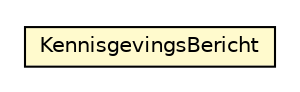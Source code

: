 #!/usr/local/bin/dot
#
# Class diagram 
# Generated by UMLGraph version R5_6-24-gf6e263 (http://www.umlgraph.org/)
#

digraph G {
	edge [fontname="Helvetica",fontsize=10,labelfontname="Helvetica",labelfontsize=10];
	node [fontname="Helvetica",fontsize=10,shape=plaintext];
	nodesep=0.25;
	ranksep=0.5;
	// nl.egem.stuf.sector.bg._0204.KennisgevingsBericht
	c102155 [label=<<table title="nl.egem.stuf.sector.bg._0204.KennisgevingsBericht" border="0" cellborder="1" cellspacing="0" cellpadding="2" port="p" bgcolor="lemonChiffon" href="./KennisgevingsBericht.html">
		<tr><td><table border="0" cellspacing="0" cellpadding="1">
<tr><td align="center" balign="center"> KennisgevingsBericht </td></tr>
		</table></td></tr>
		</table>>, URL="./KennisgevingsBericht.html", fontname="Helvetica", fontcolor="black", fontsize=10.0];
}

